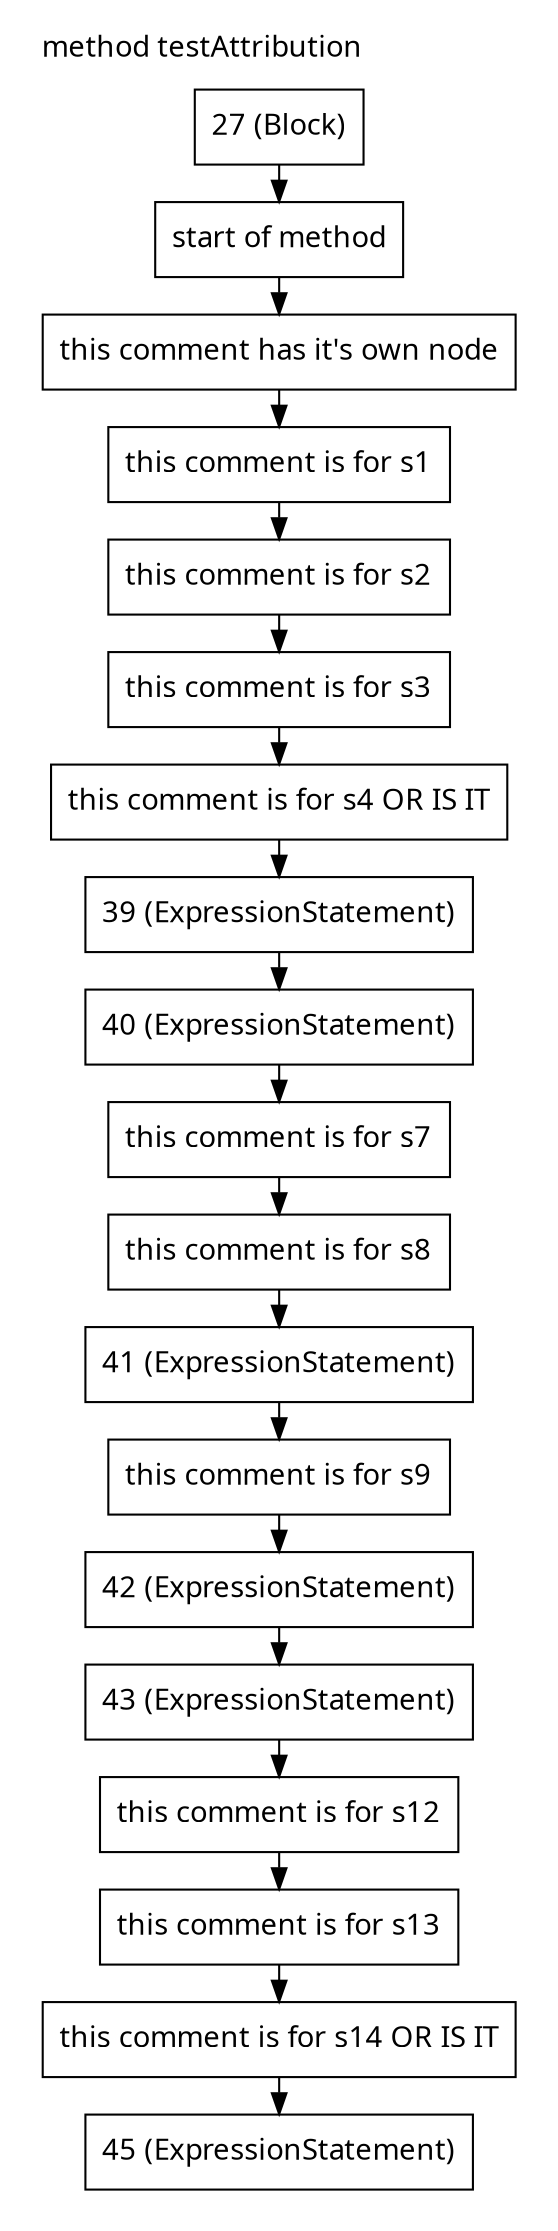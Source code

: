 digraph G {
  node [
    shape = rect;
    fontname = "Handlee";
  ]
  edge [
    fontname = "Handlee";
  ]
  bgcolor = transparent;
  fontname = "Handlee";
  compound = true;
  s_27_3 [
    class = "block";
    label = "27 (Block)";
    fillcolor = white;
    style = filled;
  ];
  c_28 [
    class = "comment";
    label = "start of method";
    fillcolor = white;
    style = filled;
  ];
  c_30 [
    class = "comment";
    label = "this comment has it's own node";
    fillcolor = white;
    style = filled;
  ];
  s_32 [
    class = "expressionStatement";
    label = "this comment is for s1";
    fillcolor = white;
    style = filled;
  ];
  s_35 [
    class = "expressionStatement";
    label = "this comment is for s2";
    fillcolor = white;
    style = filled;
  ];
  s_36 [
    class = "expressionStatement";
    label = "this comment is for s3";
    fillcolor = white;
    style = filled;
  ];
  s_39 [
    class = "expressionStatement";
    label = "this comment is for s4 OR IS IT";
    fillcolor = white;
    style = filled;
  ];
  s_39_8 [
    class = "expressionStatement";
    label = "39 (ExpressionStatement)";
    fillcolor = white;
    style = filled;
  ];
  s_40 [
    class = "expressionStatement";
    label = "40 (ExpressionStatement)";
    fillcolor = white;
    style = filled;
  ];
  s_40_8 [
    class = "expressionStatement";
    label = "this comment is for s7";
    fillcolor = white;
    style = filled;
  ];
  s_41 [
    class = "expressionStatement";
    label = "this comment is for s8";
    fillcolor = white;
    style = filled;
  ];
  s_41_8 [
    class = "expressionStatement";
    label = "41 (ExpressionStatement)";
    fillcolor = white;
    style = filled;
  ];
  s_42 [
    class = "expressionStatement";
    label = "this comment is for s9";
    fillcolor = white;
    style = filled;
  ];
  s_42_8 [
    class = "expressionStatement";
    label = "42 (ExpressionStatement)";
    fillcolor = white;
    style = filled;
  ];
  s_43 [
    class = "expressionStatement";
    label = "43 (ExpressionStatement)";
    fillcolor = white;
    style = filled;
  ];
  s_43_8 [
    class = "expressionStatement";
    label = "this comment is for s12";
    fillcolor = white;
    style = filled;
  ];
  s_45 [
    class = "expressionStatement";
    label = "this comment is for s13";
    fillcolor = white;
    style = filled;
  ];
  s_45_2 [
    class = "methodInvocation";
    label = "this comment is for s14 OR IS IT";
    fillcolor = white;
    style = filled;
  ];
  s_45_8 [
    class = "expressionStatement";
    label = "45 (ExpressionStatement)";
    fillcolor = white;
    style = filled;
  ];
  s_27_3 -> c_28;
  c_28 -> c_30;
  c_30 -> s_32;
  s_45_2 -> s_45_8;
  s_32 -> s_35;
  s_35 -> s_36;
  s_36 -> s_39;
  s_39 -> s_39_8;
  s_39_8 -> s_40;
  s_40 -> s_40_8;
  s_40_8 -> s_41;
  s_41 -> s_41_8;
  s_41_8 -> s_42;
  s_42 -> s_42_8;
  s_42_8 -> s_43;
  s_43 -> s_43_8;
  s_43_8 -> s_45;
  s_45 -> s_45_2;

  subgraph cluster_m_27 {
    label="method testAttribution";
    labeljust = "l";
    ranksep = 0.5;
    pencolor = transparent;
    s_27_3; c_28; c_30; s_32; s_35; s_36; s_39; s_39_8; s_40; s_40_8; s_41; s_41_8; s_42; s_42_8; s_43; s_43_8; s_45; s_45_2; s_45_8;
  }
}

